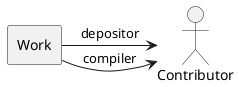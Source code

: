 
@startuml

rectangle "Work" as w {

}

actor "Contributor" as c

w -> c : compiler 
w -> c : depositor 



@enduml
